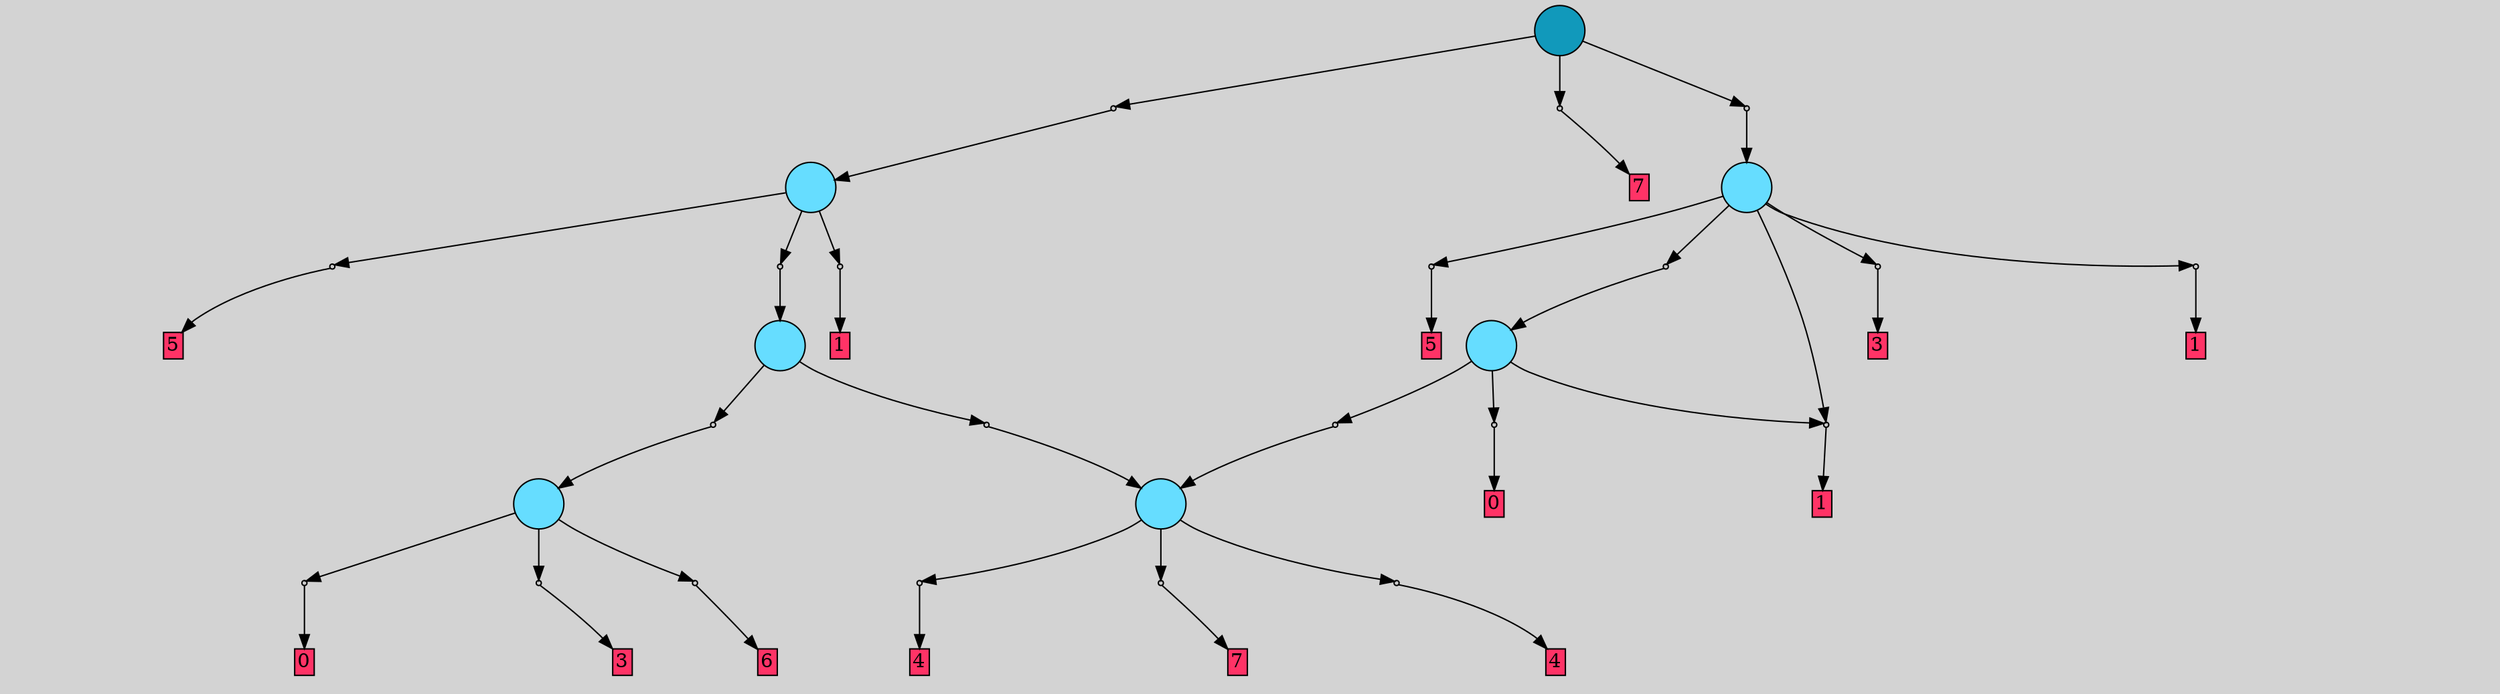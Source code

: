 // File exported with GEGELATI v1.3.1
// On the 2024-04-12 15:17:31
// With the File::TPGGraphDotExporter
digraph{
	graph[pad = "0.212, 0.055" bgcolor = lightgray]
	node[shape=circle style = filled label = ""]
		T0 [fillcolor="#66ddff"]
		T1 [fillcolor="#66ddff"]
		T2 [fillcolor="#66ddff"]
		T3 [fillcolor="#66ddff"]
		T4 [fillcolor="#66ddff"]
		T5 [fillcolor="#66ddff"]
		T6 [fillcolor="#1199bb"]
		P0 [fillcolor="#cccccc" shape=point] //
		I0 [shape=box style=invis label=""]
		P0 -> I0[style=invis]
		A0 [fillcolor="#ff3366" shape=box margin=0.03 width=0 height=0 label="4"]
		T0 -> P0 -> A0
		P1 [fillcolor="#cccccc" shape=point] //
		I1 [shape=box style=invis label="0|0&3|1#1|1#0|6#4|1&#92;n"]
		P1 -> I1[style=invis]
		A1 [fillcolor="#ff3366" shape=box margin=0.03 width=0 height=0 label="7"]
		T0 -> P1 -> A1
		P2 [fillcolor="#cccccc" shape=point] //
		I2 [shape=box style=invis label="0|0&2|7#1|1#0|6#2|2&#92;n"]
		P2 -> I2[style=invis]
		A2 [fillcolor="#ff3366" shape=box margin=0.03 width=0 height=0 label="4"]
		T0 -> P2 -> A2
		P3 [fillcolor="#cccccc" shape=point] //
		I3 [shape=box style=invis label="3|0&3|1#1|4#2|5#2|2&#92;n"]
		P3 -> I3[style=invis]
		A3 [fillcolor="#ff3366" shape=box margin=0.03 width=0 height=0 label="0"]
		T1 -> P3 -> A3
		P4 [fillcolor="#cccccc" shape=point] //
		I4 [shape=box style=invis label="2|6&3|5#4|7#3|5#1|7&#92;n6|0&0|6#4|3#2|6#1|4&#92;n"]
		P4 -> I4[style=invis]
		A4 [fillcolor="#ff3366" shape=box margin=0.03 width=0 height=0 label="3"]
		T1 -> P4 -> A4
		P5 [fillcolor="#cccccc" shape=point] //
		I5 [shape=box style=invis label=""]
		P5 -> I5[style=invis]
		A5 [fillcolor="#ff3366" shape=box margin=0.03 width=0 height=0 label="6"]
		T1 -> P5 -> A5
		P6 [fillcolor="#cccccc" shape=point] //
		I6 [shape=box style=invis label="8|0&2|6#2|2#1|4#0|0&#92;n"]
		P6 -> I6[style=invis]
		T2 -> P6 -> T1
		P7 [fillcolor="#cccccc" shape=point] //
		I7 [shape=box style=invis label="2|0&1|3#4|3#4|2#1|6&#92;n"]
		P7 -> I7[style=invis]
		T2 -> P7 -> T0
		P8 [fillcolor="#cccccc" shape=point] //
		I8 [shape=box style=invis label="2|0&1|3#4|3#4|2#1|6&#92;n"]
		P8 -> I8[style=invis]
		T3 -> P8 -> T0
		P9 [fillcolor="#cccccc" shape=point] //
		I9 [shape=box style=invis label="6|5&3|4#4|3#4|4#4|7&#92;n1|0&0|5#3|5#2|6#4|4&#92;n"]
		P9 -> I9[style=invis]
		A6 [fillcolor="#ff3366" shape=box margin=0.03 width=0 height=0 label="1"]
		T3 -> P9 -> A6
		P10 [fillcolor="#cccccc" shape=point] //
		I10 [shape=box style=invis label="8|0&2|6#2|2#1|1#1|0&#92;n"]
		P10 -> I10[style=invis]
		A7 [fillcolor="#ff3366" shape=box margin=0.03 width=0 height=0 label="0"]
		T3 -> P10 -> A7
		P11 [fillcolor="#cccccc" shape=point] //
		I11 [shape=box style=invis label="8|0&4|5#2|4#0|2#2|5&#92;n"]
		P11 -> I11[style=invis]
		T4 -> P11 -> T2
		P12 [fillcolor="#cccccc" shape=point] //
		I12 [shape=box style=invis label="6|5&3|4#4|3#4|4#4|0&#92;n4|0&0|5#3|5#2|6#4|4&#92;n"]
		P12 -> I12[style=invis]
		A8 [fillcolor="#ff3366" shape=box margin=0.03 width=0 height=0 label="1"]
		T4 -> P12 -> A8
		P13 [fillcolor="#cccccc" shape=point] //
		I13 [shape=box style=invis label="6|0&3|5#3|6#0|1#3|3&#92;n"]
		P13 -> I13[style=invis]
		A9 [fillcolor="#ff3366" shape=box margin=0.03 width=0 height=0 label="5"]
		T4 -> P13 -> A9
		P14 [fillcolor="#cccccc" shape=point] //
		I14 [shape=box style=invis label="3|6&4|0#3|2#4|4#3|5&#92;n6|0&0|6#4|0#3|6#1|4&#92;n"]
		P14 -> I14[style=invis]
		A10 [fillcolor="#ff3366" shape=box margin=0.03 width=0 height=0 label="3"]
		T5 -> P14 -> A10
		P15 [fillcolor="#cccccc" shape=point] //
		I15 [shape=box style=invis label="6|5&3|4#4|3#4|4#4|0&#92;n4|0&0|5#3|5#2|6#4|4&#92;n"]
		P15 -> I15[style=invis]
		A11 [fillcolor="#ff3366" shape=box margin=0.03 width=0 height=0 label="1"]
		T5 -> P15 -> A11
		P16 [fillcolor="#cccccc" shape=point] //
		I16 [shape=box style=invis label="6|0&3|5#2|6#0|1#3|3&#92;n"]
		P16 -> I16[style=invis]
		A12 [fillcolor="#ff3366" shape=box margin=0.03 width=0 height=0 label="5"]
		T5 -> P16 -> A12
		P17 [fillcolor="#cccccc" shape=point] //
		I17 [shape=box style=invis label="2|0&4|3#4|4#1|6#1|7&#92;n"]
		P17 -> I17[style=invis]
		T5 -> P17 -> T3
		T5 -> P9
		P18 [fillcolor="#cccccc" shape=point] //
		I18 [shape=box style=invis label="3|0&3|6#0|7#1|2#4|0&#92;n"]
		P18 -> I18[style=invis]
		T6 -> P18 -> T4
		P19 [fillcolor="#cccccc" shape=point] //
		I19 [shape=box style=invis label="6|0&2|6#2|4#3|0#0|5&#92;n"]
		P19 -> I19[style=invis]
		A13 [fillcolor="#ff3366" shape=box margin=0.03 width=0 height=0 label="7"]
		T6 -> P19 -> A13
		P20 [fillcolor="#cccccc" shape=point] //
		I20 [shape=box style=invis label="7|5&2|5#1|1#3|4#1|5&#92;n6|0&0|5#3|5#1|1#3|0&#92;n"]
		P20 -> I20[style=invis]
		T6 -> P20 -> T5
		{ rank= same T6 }
}
